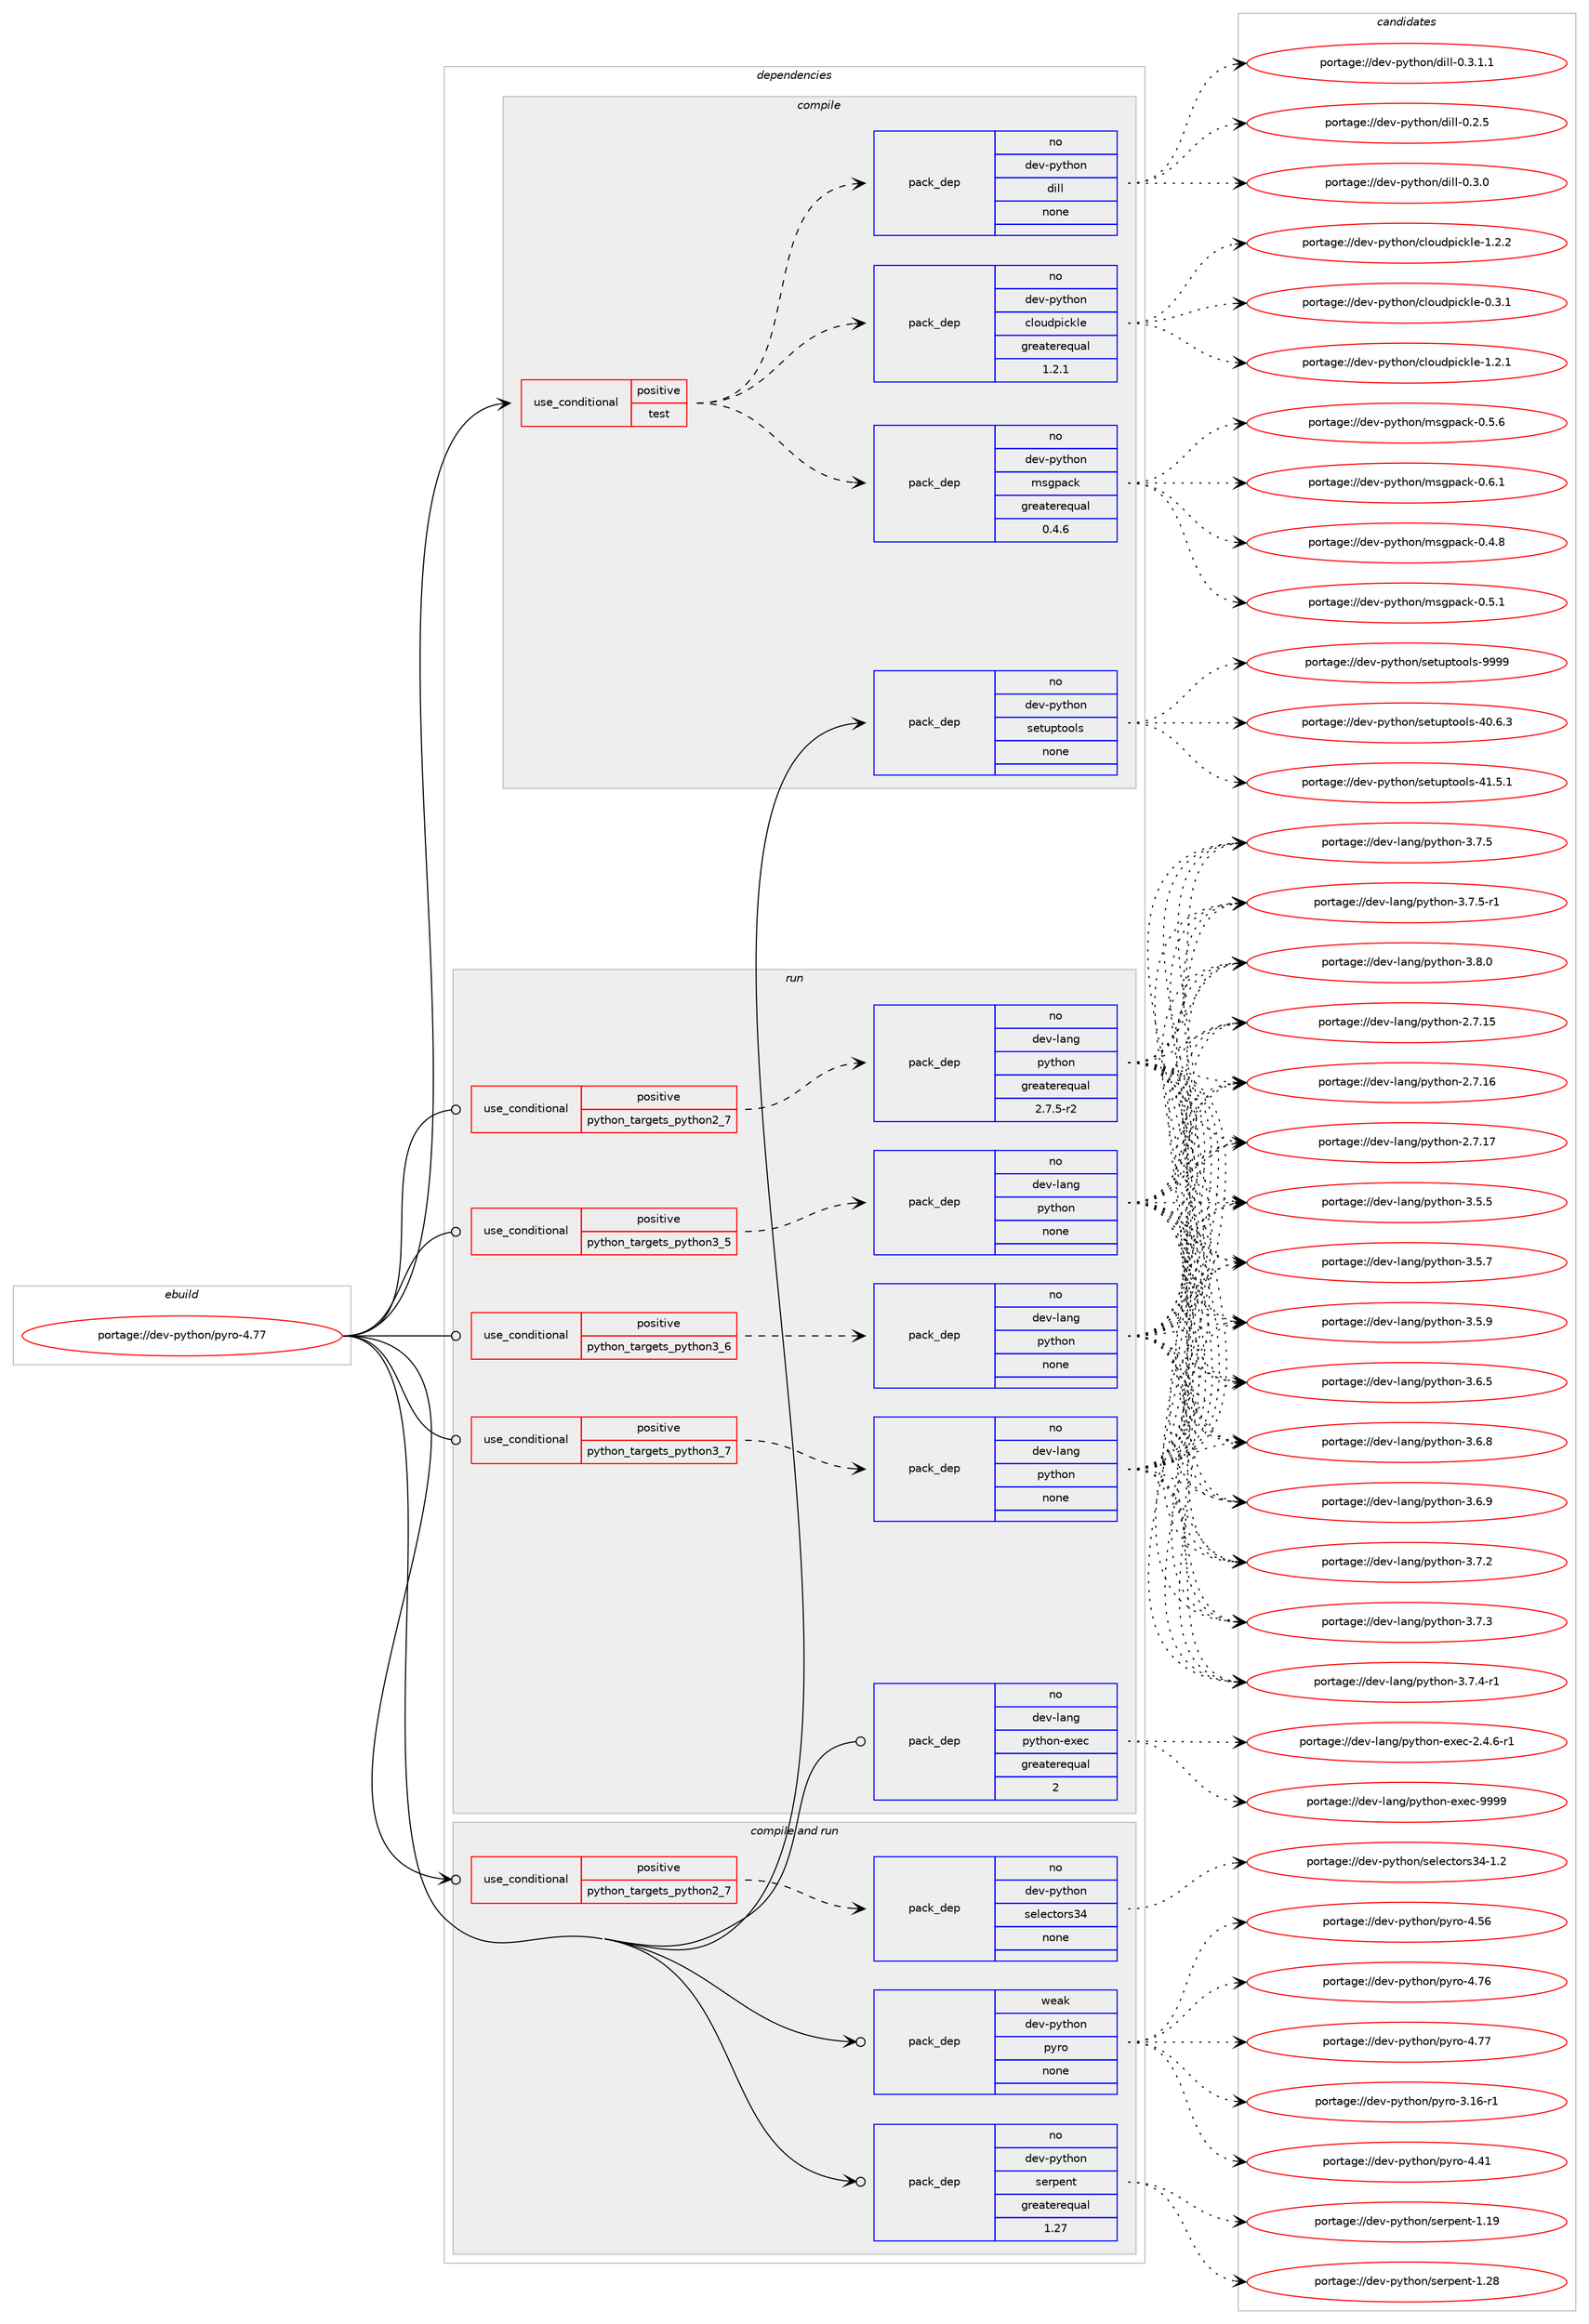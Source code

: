 digraph prolog {

# *************
# Graph options
# *************

newrank=true;
concentrate=true;
compound=true;
graph [rankdir=LR,fontname=Helvetica,fontsize=10,ranksep=1.5];#, ranksep=2.5, nodesep=0.2];
edge  [arrowhead=vee];
node  [fontname=Helvetica,fontsize=10];

# **********
# The ebuild
# **********

subgraph cluster_leftcol {
color=gray;
rank=same;
label=<<i>ebuild</i>>;
id [label="portage://dev-python/pyro-4.77", color=red, width=4, href="../dev-python/pyro-4.77.svg"];
}

# ****************
# The dependencies
# ****************

subgraph cluster_midcol {
color=gray;
label=<<i>dependencies</i>>;
subgraph cluster_compile {
fillcolor="#eeeeee";
style=filled;
label=<<i>compile</i>>;
subgraph cond35989 {
dependency163354 [label=<<TABLE BORDER="0" CELLBORDER="1" CELLSPACING="0" CELLPADDING="4"><TR><TD ROWSPAN="3" CELLPADDING="10">use_conditional</TD></TR><TR><TD>positive</TD></TR><TR><TD>test</TD></TR></TABLE>>, shape=none, color=red];
subgraph pack123984 {
dependency163355 [label=<<TABLE BORDER="0" CELLBORDER="1" CELLSPACING="0" CELLPADDING="4" WIDTH="220"><TR><TD ROWSPAN="6" CELLPADDING="30">pack_dep</TD></TR><TR><TD WIDTH="110">no</TD></TR><TR><TD>dev-python</TD></TR><TR><TD>cloudpickle</TD></TR><TR><TD>greaterequal</TD></TR><TR><TD>1.2.1</TD></TR></TABLE>>, shape=none, color=blue];
}
dependency163354:e -> dependency163355:w [weight=20,style="dashed",arrowhead="vee"];
subgraph pack123985 {
dependency163356 [label=<<TABLE BORDER="0" CELLBORDER="1" CELLSPACING="0" CELLPADDING="4" WIDTH="220"><TR><TD ROWSPAN="6" CELLPADDING="30">pack_dep</TD></TR><TR><TD WIDTH="110">no</TD></TR><TR><TD>dev-python</TD></TR><TR><TD>dill</TD></TR><TR><TD>none</TD></TR><TR><TD></TD></TR></TABLE>>, shape=none, color=blue];
}
dependency163354:e -> dependency163356:w [weight=20,style="dashed",arrowhead="vee"];
subgraph pack123986 {
dependency163357 [label=<<TABLE BORDER="0" CELLBORDER="1" CELLSPACING="0" CELLPADDING="4" WIDTH="220"><TR><TD ROWSPAN="6" CELLPADDING="30">pack_dep</TD></TR><TR><TD WIDTH="110">no</TD></TR><TR><TD>dev-python</TD></TR><TR><TD>msgpack</TD></TR><TR><TD>greaterequal</TD></TR><TR><TD>0.4.6</TD></TR></TABLE>>, shape=none, color=blue];
}
dependency163354:e -> dependency163357:w [weight=20,style="dashed",arrowhead="vee"];
}
id:e -> dependency163354:w [weight=20,style="solid",arrowhead="vee"];
subgraph pack123987 {
dependency163358 [label=<<TABLE BORDER="0" CELLBORDER="1" CELLSPACING="0" CELLPADDING="4" WIDTH="220"><TR><TD ROWSPAN="6" CELLPADDING="30">pack_dep</TD></TR><TR><TD WIDTH="110">no</TD></TR><TR><TD>dev-python</TD></TR><TR><TD>setuptools</TD></TR><TR><TD>none</TD></TR><TR><TD></TD></TR></TABLE>>, shape=none, color=blue];
}
id:e -> dependency163358:w [weight=20,style="solid",arrowhead="vee"];
}
subgraph cluster_compileandrun {
fillcolor="#eeeeee";
style=filled;
label=<<i>compile and run</i>>;
subgraph cond35990 {
dependency163359 [label=<<TABLE BORDER="0" CELLBORDER="1" CELLSPACING="0" CELLPADDING="4"><TR><TD ROWSPAN="3" CELLPADDING="10">use_conditional</TD></TR><TR><TD>positive</TD></TR><TR><TD>python_targets_python2_7</TD></TR></TABLE>>, shape=none, color=red];
subgraph pack123988 {
dependency163360 [label=<<TABLE BORDER="0" CELLBORDER="1" CELLSPACING="0" CELLPADDING="4" WIDTH="220"><TR><TD ROWSPAN="6" CELLPADDING="30">pack_dep</TD></TR><TR><TD WIDTH="110">no</TD></TR><TR><TD>dev-python</TD></TR><TR><TD>selectors34</TD></TR><TR><TD>none</TD></TR><TR><TD></TD></TR></TABLE>>, shape=none, color=blue];
}
dependency163359:e -> dependency163360:w [weight=20,style="dashed",arrowhead="vee"];
}
id:e -> dependency163359:w [weight=20,style="solid",arrowhead="odotvee"];
subgraph pack123989 {
dependency163361 [label=<<TABLE BORDER="0" CELLBORDER="1" CELLSPACING="0" CELLPADDING="4" WIDTH="220"><TR><TD ROWSPAN="6" CELLPADDING="30">pack_dep</TD></TR><TR><TD WIDTH="110">no</TD></TR><TR><TD>dev-python</TD></TR><TR><TD>serpent</TD></TR><TR><TD>greaterequal</TD></TR><TR><TD>1.27</TD></TR></TABLE>>, shape=none, color=blue];
}
id:e -> dependency163361:w [weight=20,style="solid",arrowhead="odotvee"];
subgraph pack123990 {
dependency163362 [label=<<TABLE BORDER="0" CELLBORDER="1" CELLSPACING="0" CELLPADDING="4" WIDTH="220"><TR><TD ROWSPAN="6" CELLPADDING="30">pack_dep</TD></TR><TR><TD WIDTH="110">weak</TD></TR><TR><TD>dev-python</TD></TR><TR><TD>pyro</TD></TR><TR><TD>none</TD></TR><TR><TD></TD></TR></TABLE>>, shape=none, color=blue];
}
id:e -> dependency163362:w [weight=20,style="solid",arrowhead="odotvee"];
}
subgraph cluster_run {
fillcolor="#eeeeee";
style=filled;
label=<<i>run</i>>;
subgraph cond35991 {
dependency163363 [label=<<TABLE BORDER="0" CELLBORDER="1" CELLSPACING="0" CELLPADDING="4"><TR><TD ROWSPAN="3" CELLPADDING="10">use_conditional</TD></TR><TR><TD>positive</TD></TR><TR><TD>python_targets_python2_7</TD></TR></TABLE>>, shape=none, color=red];
subgraph pack123991 {
dependency163364 [label=<<TABLE BORDER="0" CELLBORDER="1" CELLSPACING="0" CELLPADDING="4" WIDTH="220"><TR><TD ROWSPAN="6" CELLPADDING="30">pack_dep</TD></TR><TR><TD WIDTH="110">no</TD></TR><TR><TD>dev-lang</TD></TR><TR><TD>python</TD></TR><TR><TD>greaterequal</TD></TR><TR><TD>2.7.5-r2</TD></TR></TABLE>>, shape=none, color=blue];
}
dependency163363:e -> dependency163364:w [weight=20,style="dashed",arrowhead="vee"];
}
id:e -> dependency163363:w [weight=20,style="solid",arrowhead="odot"];
subgraph cond35992 {
dependency163365 [label=<<TABLE BORDER="0" CELLBORDER="1" CELLSPACING="0" CELLPADDING="4"><TR><TD ROWSPAN="3" CELLPADDING="10">use_conditional</TD></TR><TR><TD>positive</TD></TR><TR><TD>python_targets_python3_5</TD></TR></TABLE>>, shape=none, color=red];
subgraph pack123992 {
dependency163366 [label=<<TABLE BORDER="0" CELLBORDER="1" CELLSPACING="0" CELLPADDING="4" WIDTH="220"><TR><TD ROWSPAN="6" CELLPADDING="30">pack_dep</TD></TR><TR><TD WIDTH="110">no</TD></TR><TR><TD>dev-lang</TD></TR><TR><TD>python</TD></TR><TR><TD>none</TD></TR><TR><TD></TD></TR></TABLE>>, shape=none, color=blue];
}
dependency163365:e -> dependency163366:w [weight=20,style="dashed",arrowhead="vee"];
}
id:e -> dependency163365:w [weight=20,style="solid",arrowhead="odot"];
subgraph cond35993 {
dependency163367 [label=<<TABLE BORDER="0" CELLBORDER="1" CELLSPACING="0" CELLPADDING="4"><TR><TD ROWSPAN="3" CELLPADDING="10">use_conditional</TD></TR><TR><TD>positive</TD></TR><TR><TD>python_targets_python3_6</TD></TR></TABLE>>, shape=none, color=red];
subgraph pack123993 {
dependency163368 [label=<<TABLE BORDER="0" CELLBORDER="1" CELLSPACING="0" CELLPADDING="4" WIDTH="220"><TR><TD ROWSPAN="6" CELLPADDING="30">pack_dep</TD></TR><TR><TD WIDTH="110">no</TD></TR><TR><TD>dev-lang</TD></TR><TR><TD>python</TD></TR><TR><TD>none</TD></TR><TR><TD></TD></TR></TABLE>>, shape=none, color=blue];
}
dependency163367:e -> dependency163368:w [weight=20,style="dashed",arrowhead="vee"];
}
id:e -> dependency163367:w [weight=20,style="solid",arrowhead="odot"];
subgraph cond35994 {
dependency163369 [label=<<TABLE BORDER="0" CELLBORDER="1" CELLSPACING="0" CELLPADDING="4"><TR><TD ROWSPAN="3" CELLPADDING="10">use_conditional</TD></TR><TR><TD>positive</TD></TR><TR><TD>python_targets_python3_7</TD></TR></TABLE>>, shape=none, color=red];
subgraph pack123994 {
dependency163370 [label=<<TABLE BORDER="0" CELLBORDER="1" CELLSPACING="0" CELLPADDING="4" WIDTH="220"><TR><TD ROWSPAN="6" CELLPADDING="30">pack_dep</TD></TR><TR><TD WIDTH="110">no</TD></TR><TR><TD>dev-lang</TD></TR><TR><TD>python</TD></TR><TR><TD>none</TD></TR><TR><TD></TD></TR></TABLE>>, shape=none, color=blue];
}
dependency163369:e -> dependency163370:w [weight=20,style="dashed",arrowhead="vee"];
}
id:e -> dependency163369:w [weight=20,style="solid",arrowhead="odot"];
subgraph pack123995 {
dependency163371 [label=<<TABLE BORDER="0" CELLBORDER="1" CELLSPACING="0" CELLPADDING="4" WIDTH="220"><TR><TD ROWSPAN="6" CELLPADDING="30">pack_dep</TD></TR><TR><TD WIDTH="110">no</TD></TR><TR><TD>dev-lang</TD></TR><TR><TD>python-exec</TD></TR><TR><TD>greaterequal</TD></TR><TR><TD>2</TD></TR></TABLE>>, shape=none, color=blue];
}
id:e -> dependency163371:w [weight=20,style="solid",arrowhead="odot"];
}
}

# **************
# The candidates
# **************

subgraph cluster_choices {
rank=same;
color=gray;
label=<<i>candidates</i>>;

subgraph choice123984 {
color=black;
nodesep=1;
choiceportage10010111845112121116104111110479910811111710011210599107108101454846514649 [label="portage://dev-python/cloudpickle-0.3.1", color=red, width=4,href="../dev-python/cloudpickle-0.3.1.svg"];
choiceportage10010111845112121116104111110479910811111710011210599107108101454946504649 [label="portage://dev-python/cloudpickle-1.2.1", color=red, width=4,href="../dev-python/cloudpickle-1.2.1.svg"];
choiceportage10010111845112121116104111110479910811111710011210599107108101454946504650 [label="portage://dev-python/cloudpickle-1.2.2", color=red, width=4,href="../dev-python/cloudpickle-1.2.2.svg"];
dependency163355:e -> choiceportage10010111845112121116104111110479910811111710011210599107108101454846514649:w [style=dotted,weight="100"];
dependency163355:e -> choiceportage10010111845112121116104111110479910811111710011210599107108101454946504649:w [style=dotted,weight="100"];
dependency163355:e -> choiceportage10010111845112121116104111110479910811111710011210599107108101454946504650:w [style=dotted,weight="100"];
}
subgraph choice123985 {
color=black;
nodesep=1;
choiceportage1001011184511212111610411111047100105108108454846504653 [label="portage://dev-python/dill-0.2.5", color=red, width=4,href="../dev-python/dill-0.2.5.svg"];
choiceportage1001011184511212111610411111047100105108108454846514648 [label="portage://dev-python/dill-0.3.0", color=red, width=4,href="../dev-python/dill-0.3.0.svg"];
choiceportage10010111845112121116104111110471001051081084548465146494649 [label="portage://dev-python/dill-0.3.1.1", color=red, width=4,href="../dev-python/dill-0.3.1.1.svg"];
dependency163356:e -> choiceportage1001011184511212111610411111047100105108108454846504653:w [style=dotted,weight="100"];
dependency163356:e -> choiceportage1001011184511212111610411111047100105108108454846514648:w [style=dotted,weight="100"];
dependency163356:e -> choiceportage10010111845112121116104111110471001051081084548465146494649:w [style=dotted,weight="100"];
}
subgraph choice123986 {
color=black;
nodesep=1;
choiceportage10010111845112121116104111110471091151031129799107454846524656 [label="portage://dev-python/msgpack-0.4.8", color=red, width=4,href="../dev-python/msgpack-0.4.8.svg"];
choiceportage10010111845112121116104111110471091151031129799107454846534649 [label="portage://dev-python/msgpack-0.5.1", color=red, width=4,href="../dev-python/msgpack-0.5.1.svg"];
choiceportage10010111845112121116104111110471091151031129799107454846534654 [label="portage://dev-python/msgpack-0.5.6", color=red, width=4,href="../dev-python/msgpack-0.5.6.svg"];
choiceportage10010111845112121116104111110471091151031129799107454846544649 [label="portage://dev-python/msgpack-0.6.1", color=red, width=4,href="../dev-python/msgpack-0.6.1.svg"];
dependency163357:e -> choiceportage10010111845112121116104111110471091151031129799107454846524656:w [style=dotted,weight="100"];
dependency163357:e -> choiceportage10010111845112121116104111110471091151031129799107454846534649:w [style=dotted,weight="100"];
dependency163357:e -> choiceportage10010111845112121116104111110471091151031129799107454846534654:w [style=dotted,weight="100"];
dependency163357:e -> choiceportage10010111845112121116104111110471091151031129799107454846544649:w [style=dotted,weight="100"];
}
subgraph choice123987 {
color=black;
nodesep=1;
choiceportage100101118451121211161041111104711510111611711211611111110811545524846544651 [label="portage://dev-python/setuptools-40.6.3", color=red, width=4,href="../dev-python/setuptools-40.6.3.svg"];
choiceportage100101118451121211161041111104711510111611711211611111110811545524946534649 [label="portage://dev-python/setuptools-41.5.1", color=red, width=4,href="../dev-python/setuptools-41.5.1.svg"];
choiceportage10010111845112121116104111110471151011161171121161111111081154557575757 [label="portage://dev-python/setuptools-9999", color=red, width=4,href="../dev-python/setuptools-9999.svg"];
dependency163358:e -> choiceportage100101118451121211161041111104711510111611711211611111110811545524846544651:w [style=dotted,weight="100"];
dependency163358:e -> choiceportage100101118451121211161041111104711510111611711211611111110811545524946534649:w [style=dotted,weight="100"];
dependency163358:e -> choiceportage10010111845112121116104111110471151011161171121161111111081154557575757:w [style=dotted,weight="100"];
}
subgraph choice123988 {
color=black;
nodesep=1;
choiceportage100101118451121211161041111104711510110810199116111114115515245494650 [label="portage://dev-python/selectors34-1.2", color=red, width=4,href="../dev-python/selectors34-1.2.svg"];
dependency163360:e -> choiceportage100101118451121211161041111104711510110810199116111114115515245494650:w [style=dotted,weight="100"];
}
subgraph choice123989 {
color=black;
nodesep=1;
choiceportage10010111845112121116104111110471151011141121011101164549464957 [label="portage://dev-python/serpent-1.19", color=red, width=4,href="../dev-python/serpent-1.19.svg"];
choiceportage10010111845112121116104111110471151011141121011101164549465056 [label="portage://dev-python/serpent-1.28", color=red, width=4,href="../dev-python/serpent-1.28.svg"];
dependency163361:e -> choiceportage10010111845112121116104111110471151011141121011101164549464957:w [style=dotted,weight="100"];
dependency163361:e -> choiceportage10010111845112121116104111110471151011141121011101164549465056:w [style=dotted,weight="100"];
}
subgraph choice123990 {
color=black;
nodesep=1;
choiceportage100101118451121211161041111104711212111411145514649544511449 [label="portage://dev-python/pyro-3.16-r1", color=red, width=4,href="../dev-python/pyro-3.16-r1.svg"];
choiceportage10010111845112121116104111110471121211141114552465249 [label="portage://dev-python/pyro-4.41", color=red, width=4,href="../dev-python/pyro-4.41.svg"];
choiceportage10010111845112121116104111110471121211141114552465354 [label="portage://dev-python/pyro-4.56", color=red, width=4,href="../dev-python/pyro-4.56.svg"];
choiceportage10010111845112121116104111110471121211141114552465554 [label="portage://dev-python/pyro-4.76", color=red, width=4,href="../dev-python/pyro-4.76.svg"];
choiceportage10010111845112121116104111110471121211141114552465555 [label="portage://dev-python/pyro-4.77", color=red, width=4,href="../dev-python/pyro-4.77.svg"];
dependency163362:e -> choiceportage100101118451121211161041111104711212111411145514649544511449:w [style=dotted,weight="100"];
dependency163362:e -> choiceportage10010111845112121116104111110471121211141114552465249:w [style=dotted,weight="100"];
dependency163362:e -> choiceportage10010111845112121116104111110471121211141114552465354:w [style=dotted,weight="100"];
dependency163362:e -> choiceportage10010111845112121116104111110471121211141114552465554:w [style=dotted,weight="100"];
dependency163362:e -> choiceportage10010111845112121116104111110471121211141114552465555:w [style=dotted,weight="100"];
}
subgraph choice123991 {
color=black;
nodesep=1;
choiceportage10010111845108971101034711212111610411111045504655464953 [label="portage://dev-lang/python-2.7.15", color=red, width=4,href="../dev-lang/python-2.7.15.svg"];
choiceportage10010111845108971101034711212111610411111045504655464954 [label="portage://dev-lang/python-2.7.16", color=red, width=4,href="../dev-lang/python-2.7.16.svg"];
choiceportage10010111845108971101034711212111610411111045504655464955 [label="portage://dev-lang/python-2.7.17", color=red, width=4,href="../dev-lang/python-2.7.17.svg"];
choiceportage100101118451089711010347112121116104111110455146534653 [label="portage://dev-lang/python-3.5.5", color=red, width=4,href="../dev-lang/python-3.5.5.svg"];
choiceportage100101118451089711010347112121116104111110455146534655 [label="portage://dev-lang/python-3.5.7", color=red, width=4,href="../dev-lang/python-3.5.7.svg"];
choiceportage100101118451089711010347112121116104111110455146534657 [label="portage://dev-lang/python-3.5.9", color=red, width=4,href="../dev-lang/python-3.5.9.svg"];
choiceportage100101118451089711010347112121116104111110455146544653 [label="portage://dev-lang/python-3.6.5", color=red, width=4,href="../dev-lang/python-3.6.5.svg"];
choiceportage100101118451089711010347112121116104111110455146544656 [label="portage://dev-lang/python-3.6.8", color=red, width=4,href="../dev-lang/python-3.6.8.svg"];
choiceportage100101118451089711010347112121116104111110455146544657 [label="portage://dev-lang/python-3.6.9", color=red, width=4,href="../dev-lang/python-3.6.9.svg"];
choiceportage100101118451089711010347112121116104111110455146554650 [label="portage://dev-lang/python-3.7.2", color=red, width=4,href="../dev-lang/python-3.7.2.svg"];
choiceportage100101118451089711010347112121116104111110455146554651 [label="portage://dev-lang/python-3.7.3", color=red, width=4,href="../dev-lang/python-3.7.3.svg"];
choiceportage1001011184510897110103471121211161041111104551465546524511449 [label="portage://dev-lang/python-3.7.4-r1", color=red, width=4,href="../dev-lang/python-3.7.4-r1.svg"];
choiceportage100101118451089711010347112121116104111110455146554653 [label="portage://dev-lang/python-3.7.5", color=red, width=4,href="../dev-lang/python-3.7.5.svg"];
choiceportage1001011184510897110103471121211161041111104551465546534511449 [label="portage://dev-lang/python-3.7.5-r1", color=red, width=4,href="../dev-lang/python-3.7.5-r1.svg"];
choiceportage100101118451089711010347112121116104111110455146564648 [label="portage://dev-lang/python-3.8.0", color=red, width=4,href="../dev-lang/python-3.8.0.svg"];
dependency163364:e -> choiceportage10010111845108971101034711212111610411111045504655464953:w [style=dotted,weight="100"];
dependency163364:e -> choiceportage10010111845108971101034711212111610411111045504655464954:w [style=dotted,weight="100"];
dependency163364:e -> choiceportage10010111845108971101034711212111610411111045504655464955:w [style=dotted,weight="100"];
dependency163364:e -> choiceportage100101118451089711010347112121116104111110455146534653:w [style=dotted,weight="100"];
dependency163364:e -> choiceportage100101118451089711010347112121116104111110455146534655:w [style=dotted,weight="100"];
dependency163364:e -> choiceportage100101118451089711010347112121116104111110455146534657:w [style=dotted,weight="100"];
dependency163364:e -> choiceportage100101118451089711010347112121116104111110455146544653:w [style=dotted,weight="100"];
dependency163364:e -> choiceportage100101118451089711010347112121116104111110455146544656:w [style=dotted,weight="100"];
dependency163364:e -> choiceportage100101118451089711010347112121116104111110455146544657:w [style=dotted,weight="100"];
dependency163364:e -> choiceportage100101118451089711010347112121116104111110455146554650:w [style=dotted,weight="100"];
dependency163364:e -> choiceportage100101118451089711010347112121116104111110455146554651:w [style=dotted,weight="100"];
dependency163364:e -> choiceportage1001011184510897110103471121211161041111104551465546524511449:w [style=dotted,weight="100"];
dependency163364:e -> choiceportage100101118451089711010347112121116104111110455146554653:w [style=dotted,weight="100"];
dependency163364:e -> choiceportage1001011184510897110103471121211161041111104551465546534511449:w [style=dotted,weight="100"];
dependency163364:e -> choiceportage100101118451089711010347112121116104111110455146564648:w [style=dotted,weight="100"];
}
subgraph choice123992 {
color=black;
nodesep=1;
choiceportage10010111845108971101034711212111610411111045504655464953 [label="portage://dev-lang/python-2.7.15", color=red, width=4,href="../dev-lang/python-2.7.15.svg"];
choiceportage10010111845108971101034711212111610411111045504655464954 [label="portage://dev-lang/python-2.7.16", color=red, width=4,href="../dev-lang/python-2.7.16.svg"];
choiceportage10010111845108971101034711212111610411111045504655464955 [label="portage://dev-lang/python-2.7.17", color=red, width=4,href="../dev-lang/python-2.7.17.svg"];
choiceportage100101118451089711010347112121116104111110455146534653 [label="portage://dev-lang/python-3.5.5", color=red, width=4,href="../dev-lang/python-3.5.5.svg"];
choiceportage100101118451089711010347112121116104111110455146534655 [label="portage://dev-lang/python-3.5.7", color=red, width=4,href="../dev-lang/python-3.5.7.svg"];
choiceportage100101118451089711010347112121116104111110455146534657 [label="portage://dev-lang/python-3.5.9", color=red, width=4,href="../dev-lang/python-3.5.9.svg"];
choiceportage100101118451089711010347112121116104111110455146544653 [label="portage://dev-lang/python-3.6.5", color=red, width=4,href="../dev-lang/python-3.6.5.svg"];
choiceportage100101118451089711010347112121116104111110455146544656 [label="portage://dev-lang/python-3.6.8", color=red, width=4,href="../dev-lang/python-3.6.8.svg"];
choiceportage100101118451089711010347112121116104111110455146544657 [label="portage://dev-lang/python-3.6.9", color=red, width=4,href="../dev-lang/python-3.6.9.svg"];
choiceportage100101118451089711010347112121116104111110455146554650 [label="portage://dev-lang/python-3.7.2", color=red, width=4,href="../dev-lang/python-3.7.2.svg"];
choiceportage100101118451089711010347112121116104111110455146554651 [label="portage://dev-lang/python-3.7.3", color=red, width=4,href="../dev-lang/python-3.7.3.svg"];
choiceportage1001011184510897110103471121211161041111104551465546524511449 [label="portage://dev-lang/python-3.7.4-r1", color=red, width=4,href="../dev-lang/python-3.7.4-r1.svg"];
choiceportage100101118451089711010347112121116104111110455146554653 [label="portage://dev-lang/python-3.7.5", color=red, width=4,href="../dev-lang/python-3.7.5.svg"];
choiceportage1001011184510897110103471121211161041111104551465546534511449 [label="portage://dev-lang/python-3.7.5-r1", color=red, width=4,href="../dev-lang/python-3.7.5-r1.svg"];
choiceportage100101118451089711010347112121116104111110455146564648 [label="portage://dev-lang/python-3.8.0", color=red, width=4,href="../dev-lang/python-3.8.0.svg"];
dependency163366:e -> choiceportage10010111845108971101034711212111610411111045504655464953:w [style=dotted,weight="100"];
dependency163366:e -> choiceportage10010111845108971101034711212111610411111045504655464954:w [style=dotted,weight="100"];
dependency163366:e -> choiceportage10010111845108971101034711212111610411111045504655464955:w [style=dotted,weight="100"];
dependency163366:e -> choiceportage100101118451089711010347112121116104111110455146534653:w [style=dotted,weight="100"];
dependency163366:e -> choiceportage100101118451089711010347112121116104111110455146534655:w [style=dotted,weight="100"];
dependency163366:e -> choiceportage100101118451089711010347112121116104111110455146534657:w [style=dotted,weight="100"];
dependency163366:e -> choiceportage100101118451089711010347112121116104111110455146544653:w [style=dotted,weight="100"];
dependency163366:e -> choiceportage100101118451089711010347112121116104111110455146544656:w [style=dotted,weight="100"];
dependency163366:e -> choiceportage100101118451089711010347112121116104111110455146544657:w [style=dotted,weight="100"];
dependency163366:e -> choiceportage100101118451089711010347112121116104111110455146554650:w [style=dotted,weight="100"];
dependency163366:e -> choiceportage100101118451089711010347112121116104111110455146554651:w [style=dotted,weight="100"];
dependency163366:e -> choiceportage1001011184510897110103471121211161041111104551465546524511449:w [style=dotted,weight="100"];
dependency163366:e -> choiceportage100101118451089711010347112121116104111110455146554653:w [style=dotted,weight="100"];
dependency163366:e -> choiceportage1001011184510897110103471121211161041111104551465546534511449:w [style=dotted,weight="100"];
dependency163366:e -> choiceportage100101118451089711010347112121116104111110455146564648:w [style=dotted,weight="100"];
}
subgraph choice123993 {
color=black;
nodesep=1;
choiceportage10010111845108971101034711212111610411111045504655464953 [label="portage://dev-lang/python-2.7.15", color=red, width=4,href="../dev-lang/python-2.7.15.svg"];
choiceportage10010111845108971101034711212111610411111045504655464954 [label="portage://dev-lang/python-2.7.16", color=red, width=4,href="../dev-lang/python-2.7.16.svg"];
choiceportage10010111845108971101034711212111610411111045504655464955 [label="portage://dev-lang/python-2.7.17", color=red, width=4,href="../dev-lang/python-2.7.17.svg"];
choiceportage100101118451089711010347112121116104111110455146534653 [label="portage://dev-lang/python-3.5.5", color=red, width=4,href="../dev-lang/python-3.5.5.svg"];
choiceportage100101118451089711010347112121116104111110455146534655 [label="portage://dev-lang/python-3.5.7", color=red, width=4,href="../dev-lang/python-3.5.7.svg"];
choiceportage100101118451089711010347112121116104111110455146534657 [label="portage://dev-lang/python-3.5.9", color=red, width=4,href="../dev-lang/python-3.5.9.svg"];
choiceportage100101118451089711010347112121116104111110455146544653 [label="portage://dev-lang/python-3.6.5", color=red, width=4,href="../dev-lang/python-3.6.5.svg"];
choiceportage100101118451089711010347112121116104111110455146544656 [label="portage://dev-lang/python-3.6.8", color=red, width=4,href="../dev-lang/python-3.6.8.svg"];
choiceportage100101118451089711010347112121116104111110455146544657 [label="portage://dev-lang/python-3.6.9", color=red, width=4,href="../dev-lang/python-3.6.9.svg"];
choiceportage100101118451089711010347112121116104111110455146554650 [label="portage://dev-lang/python-3.7.2", color=red, width=4,href="../dev-lang/python-3.7.2.svg"];
choiceportage100101118451089711010347112121116104111110455146554651 [label="portage://dev-lang/python-3.7.3", color=red, width=4,href="../dev-lang/python-3.7.3.svg"];
choiceportage1001011184510897110103471121211161041111104551465546524511449 [label="portage://dev-lang/python-3.7.4-r1", color=red, width=4,href="../dev-lang/python-3.7.4-r1.svg"];
choiceportage100101118451089711010347112121116104111110455146554653 [label="portage://dev-lang/python-3.7.5", color=red, width=4,href="../dev-lang/python-3.7.5.svg"];
choiceportage1001011184510897110103471121211161041111104551465546534511449 [label="portage://dev-lang/python-3.7.5-r1", color=red, width=4,href="../dev-lang/python-3.7.5-r1.svg"];
choiceportage100101118451089711010347112121116104111110455146564648 [label="portage://dev-lang/python-3.8.0", color=red, width=4,href="../dev-lang/python-3.8.0.svg"];
dependency163368:e -> choiceportage10010111845108971101034711212111610411111045504655464953:w [style=dotted,weight="100"];
dependency163368:e -> choiceportage10010111845108971101034711212111610411111045504655464954:w [style=dotted,weight="100"];
dependency163368:e -> choiceportage10010111845108971101034711212111610411111045504655464955:w [style=dotted,weight="100"];
dependency163368:e -> choiceportage100101118451089711010347112121116104111110455146534653:w [style=dotted,weight="100"];
dependency163368:e -> choiceportage100101118451089711010347112121116104111110455146534655:w [style=dotted,weight="100"];
dependency163368:e -> choiceportage100101118451089711010347112121116104111110455146534657:w [style=dotted,weight="100"];
dependency163368:e -> choiceportage100101118451089711010347112121116104111110455146544653:w [style=dotted,weight="100"];
dependency163368:e -> choiceportage100101118451089711010347112121116104111110455146544656:w [style=dotted,weight="100"];
dependency163368:e -> choiceportage100101118451089711010347112121116104111110455146544657:w [style=dotted,weight="100"];
dependency163368:e -> choiceportage100101118451089711010347112121116104111110455146554650:w [style=dotted,weight="100"];
dependency163368:e -> choiceportage100101118451089711010347112121116104111110455146554651:w [style=dotted,weight="100"];
dependency163368:e -> choiceportage1001011184510897110103471121211161041111104551465546524511449:w [style=dotted,weight="100"];
dependency163368:e -> choiceportage100101118451089711010347112121116104111110455146554653:w [style=dotted,weight="100"];
dependency163368:e -> choiceportage1001011184510897110103471121211161041111104551465546534511449:w [style=dotted,weight="100"];
dependency163368:e -> choiceportage100101118451089711010347112121116104111110455146564648:w [style=dotted,weight="100"];
}
subgraph choice123994 {
color=black;
nodesep=1;
choiceportage10010111845108971101034711212111610411111045504655464953 [label="portage://dev-lang/python-2.7.15", color=red, width=4,href="../dev-lang/python-2.7.15.svg"];
choiceportage10010111845108971101034711212111610411111045504655464954 [label="portage://dev-lang/python-2.7.16", color=red, width=4,href="../dev-lang/python-2.7.16.svg"];
choiceportage10010111845108971101034711212111610411111045504655464955 [label="portage://dev-lang/python-2.7.17", color=red, width=4,href="../dev-lang/python-2.7.17.svg"];
choiceportage100101118451089711010347112121116104111110455146534653 [label="portage://dev-lang/python-3.5.5", color=red, width=4,href="../dev-lang/python-3.5.5.svg"];
choiceportage100101118451089711010347112121116104111110455146534655 [label="portage://dev-lang/python-3.5.7", color=red, width=4,href="../dev-lang/python-3.5.7.svg"];
choiceportage100101118451089711010347112121116104111110455146534657 [label="portage://dev-lang/python-3.5.9", color=red, width=4,href="../dev-lang/python-3.5.9.svg"];
choiceportage100101118451089711010347112121116104111110455146544653 [label="portage://dev-lang/python-3.6.5", color=red, width=4,href="../dev-lang/python-3.6.5.svg"];
choiceportage100101118451089711010347112121116104111110455146544656 [label="portage://dev-lang/python-3.6.8", color=red, width=4,href="../dev-lang/python-3.6.8.svg"];
choiceportage100101118451089711010347112121116104111110455146544657 [label="portage://dev-lang/python-3.6.9", color=red, width=4,href="../dev-lang/python-3.6.9.svg"];
choiceportage100101118451089711010347112121116104111110455146554650 [label="portage://dev-lang/python-3.7.2", color=red, width=4,href="../dev-lang/python-3.7.2.svg"];
choiceportage100101118451089711010347112121116104111110455146554651 [label="portage://dev-lang/python-3.7.3", color=red, width=4,href="../dev-lang/python-3.7.3.svg"];
choiceportage1001011184510897110103471121211161041111104551465546524511449 [label="portage://dev-lang/python-3.7.4-r1", color=red, width=4,href="../dev-lang/python-3.7.4-r1.svg"];
choiceportage100101118451089711010347112121116104111110455146554653 [label="portage://dev-lang/python-3.7.5", color=red, width=4,href="../dev-lang/python-3.7.5.svg"];
choiceportage1001011184510897110103471121211161041111104551465546534511449 [label="portage://dev-lang/python-3.7.5-r1", color=red, width=4,href="../dev-lang/python-3.7.5-r1.svg"];
choiceportage100101118451089711010347112121116104111110455146564648 [label="portage://dev-lang/python-3.8.0", color=red, width=4,href="../dev-lang/python-3.8.0.svg"];
dependency163370:e -> choiceportage10010111845108971101034711212111610411111045504655464953:w [style=dotted,weight="100"];
dependency163370:e -> choiceportage10010111845108971101034711212111610411111045504655464954:w [style=dotted,weight="100"];
dependency163370:e -> choiceportage10010111845108971101034711212111610411111045504655464955:w [style=dotted,weight="100"];
dependency163370:e -> choiceportage100101118451089711010347112121116104111110455146534653:w [style=dotted,weight="100"];
dependency163370:e -> choiceportage100101118451089711010347112121116104111110455146534655:w [style=dotted,weight="100"];
dependency163370:e -> choiceportage100101118451089711010347112121116104111110455146534657:w [style=dotted,weight="100"];
dependency163370:e -> choiceportage100101118451089711010347112121116104111110455146544653:w [style=dotted,weight="100"];
dependency163370:e -> choiceportage100101118451089711010347112121116104111110455146544656:w [style=dotted,weight="100"];
dependency163370:e -> choiceportage100101118451089711010347112121116104111110455146544657:w [style=dotted,weight="100"];
dependency163370:e -> choiceportage100101118451089711010347112121116104111110455146554650:w [style=dotted,weight="100"];
dependency163370:e -> choiceportage100101118451089711010347112121116104111110455146554651:w [style=dotted,weight="100"];
dependency163370:e -> choiceportage1001011184510897110103471121211161041111104551465546524511449:w [style=dotted,weight="100"];
dependency163370:e -> choiceportage100101118451089711010347112121116104111110455146554653:w [style=dotted,weight="100"];
dependency163370:e -> choiceportage1001011184510897110103471121211161041111104551465546534511449:w [style=dotted,weight="100"];
dependency163370:e -> choiceportage100101118451089711010347112121116104111110455146564648:w [style=dotted,weight="100"];
}
subgraph choice123995 {
color=black;
nodesep=1;
choiceportage10010111845108971101034711212111610411111045101120101994550465246544511449 [label="portage://dev-lang/python-exec-2.4.6-r1", color=red, width=4,href="../dev-lang/python-exec-2.4.6-r1.svg"];
choiceportage10010111845108971101034711212111610411111045101120101994557575757 [label="portage://dev-lang/python-exec-9999", color=red, width=4,href="../dev-lang/python-exec-9999.svg"];
dependency163371:e -> choiceportage10010111845108971101034711212111610411111045101120101994550465246544511449:w [style=dotted,weight="100"];
dependency163371:e -> choiceportage10010111845108971101034711212111610411111045101120101994557575757:w [style=dotted,weight="100"];
}
}

}
